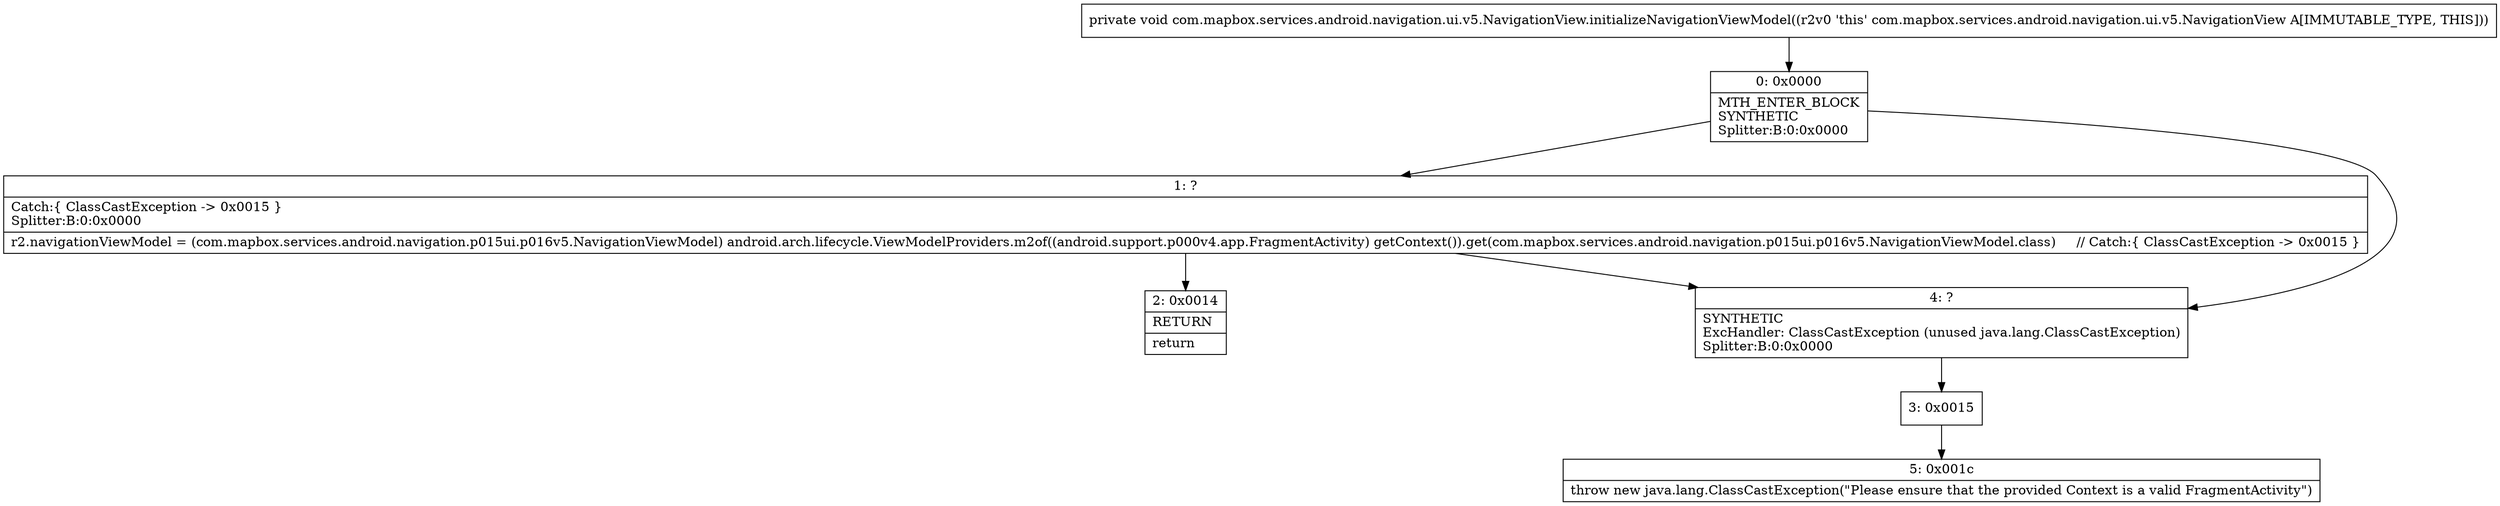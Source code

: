 digraph "CFG forcom.mapbox.services.android.navigation.ui.v5.NavigationView.initializeNavigationViewModel()V" {
Node_0 [shape=record,label="{0\:\ 0x0000|MTH_ENTER_BLOCK\lSYNTHETIC\lSplitter:B:0:0x0000\l}"];
Node_1 [shape=record,label="{1\:\ ?|Catch:\{ ClassCastException \-\> 0x0015 \}\lSplitter:B:0:0x0000\l|r2.navigationViewModel = (com.mapbox.services.android.navigation.p015ui.p016v5.NavigationViewModel) android.arch.lifecycle.ViewModelProviders.m2of((android.support.p000v4.app.FragmentActivity) getContext()).get(com.mapbox.services.android.navigation.p015ui.p016v5.NavigationViewModel.class)     \/\/ Catch:\{ ClassCastException \-\> 0x0015 \}\l}"];
Node_2 [shape=record,label="{2\:\ 0x0014|RETURN\l|return\l}"];
Node_3 [shape=record,label="{3\:\ 0x0015}"];
Node_4 [shape=record,label="{4\:\ ?|SYNTHETIC\lExcHandler: ClassCastException (unused java.lang.ClassCastException)\lSplitter:B:0:0x0000\l}"];
Node_5 [shape=record,label="{5\:\ 0x001c|throw new java.lang.ClassCastException(\"Please ensure that the provided Context is a valid FragmentActivity\")\l}"];
MethodNode[shape=record,label="{private void com.mapbox.services.android.navigation.ui.v5.NavigationView.initializeNavigationViewModel((r2v0 'this' com.mapbox.services.android.navigation.ui.v5.NavigationView A[IMMUTABLE_TYPE, THIS])) }"];
MethodNode -> Node_0;
Node_0 -> Node_1;
Node_0 -> Node_4;
Node_1 -> Node_2;
Node_1 -> Node_4;
Node_3 -> Node_5;
Node_4 -> Node_3;
}

